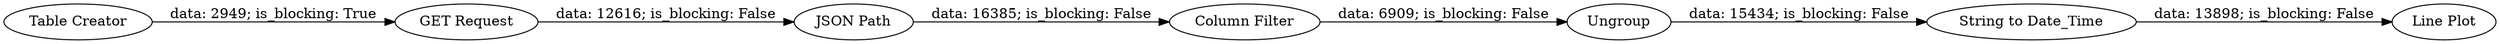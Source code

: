 digraph {
	"-3956838156128148706_5" [label=Ungroup]
	"-3956838156128148706_6" [label="String to Date_Time"]
	"-3956838156128148706_2" [label="GET Request"]
	"-3956838156128148706_1" [label="Table Creator"]
	"-3956838156128148706_3" [label="JSON Path"]
	"-3956838156128148706_4" [label="Column Filter"]
	"-3956838156128148706_7" [label="Line Plot"]
	"-3956838156128148706_4" -> "-3956838156128148706_5" [label="data: 6909; is_blocking: False"]
	"-3956838156128148706_1" -> "-3956838156128148706_2" [label="data: 2949; is_blocking: True"]
	"-3956838156128148706_2" -> "-3956838156128148706_3" [label="data: 12616; is_blocking: False"]
	"-3956838156128148706_3" -> "-3956838156128148706_4" [label="data: 16385; is_blocking: False"]
	"-3956838156128148706_5" -> "-3956838156128148706_6" [label="data: 15434; is_blocking: False"]
	"-3956838156128148706_6" -> "-3956838156128148706_7" [label="data: 13898; is_blocking: False"]
	rankdir=LR
}
